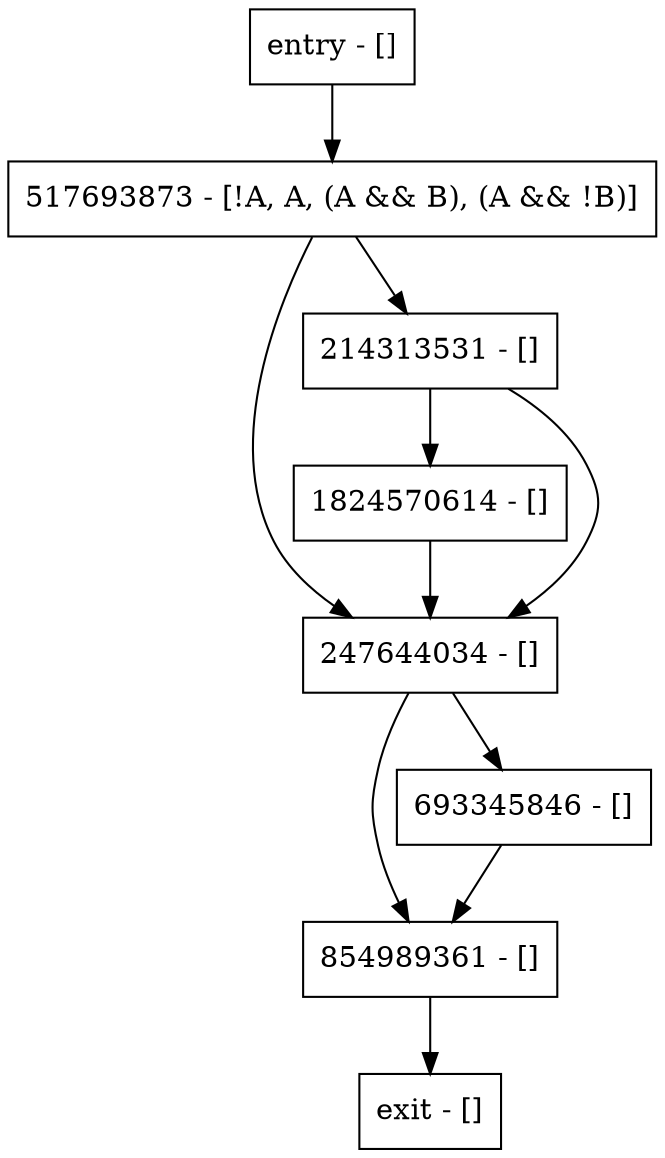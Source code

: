 digraph main {
node [shape=record];
1824570614 [label="1824570614 - []"];
entry [label="entry - []"];
exit [label="exit - []"];
517693873 [label="517693873 - [!A, A, (A && B), (A && !B)]"];
854989361 [label="854989361 - []"];
693345846 [label="693345846 - []"];
247644034 [label="247644034 - []"];
214313531 [label="214313531 - []"];
entry;
exit;
1824570614 -> 247644034;
entry -> 517693873;
517693873 -> 247644034;
517693873 -> 214313531;
854989361 -> exit;
693345846 -> 854989361;
247644034 -> 854989361;
247644034 -> 693345846;
214313531 -> 1824570614;
214313531 -> 247644034;
}
